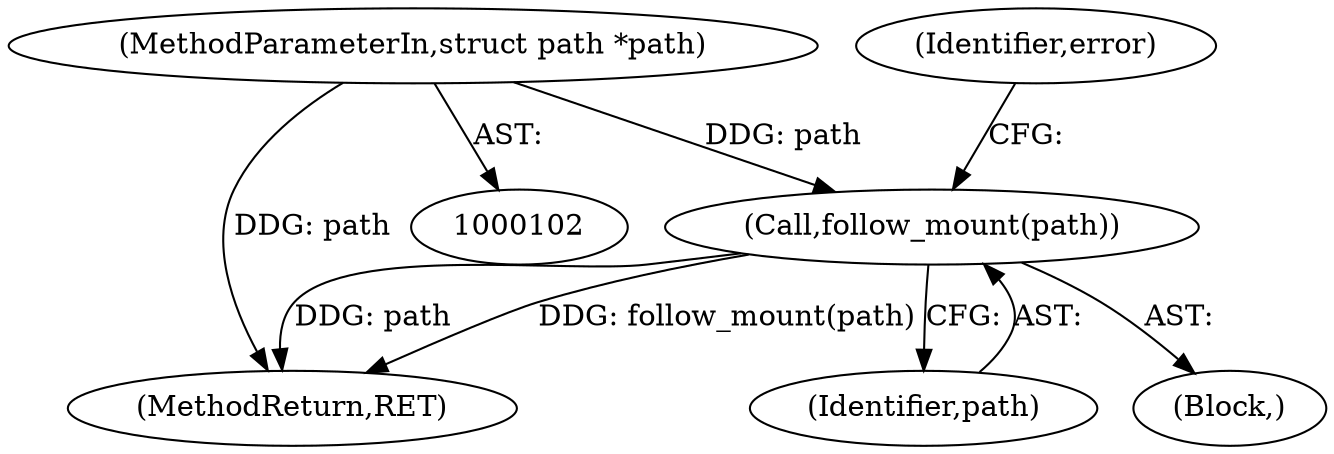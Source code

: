 digraph "0_linux_295dc39d941dc2ae53d5c170365af4c9d5c16212@pointer" {
"1000104" [label="(MethodParameterIn,struct path *path)"];
"1000286" [label="(Call,follow_mount(path))"];
"1000296" [label="(MethodReturn,RET)"];
"1000287" [label="(Identifier,path)"];
"1000286" [label="(Call,follow_mount(path))"];
"1000105" [label="(Block,)"];
"1000289" [label="(Identifier,error)"];
"1000104" [label="(MethodParameterIn,struct path *path)"];
"1000104" -> "1000102"  [label="AST: "];
"1000104" -> "1000296"  [label="DDG: path"];
"1000104" -> "1000286"  [label="DDG: path"];
"1000286" -> "1000105"  [label="AST: "];
"1000286" -> "1000287"  [label="CFG: "];
"1000287" -> "1000286"  [label="AST: "];
"1000289" -> "1000286"  [label="CFG: "];
"1000286" -> "1000296"  [label="DDG: follow_mount(path)"];
"1000286" -> "1000296"  [label="DDG: path"];
}
